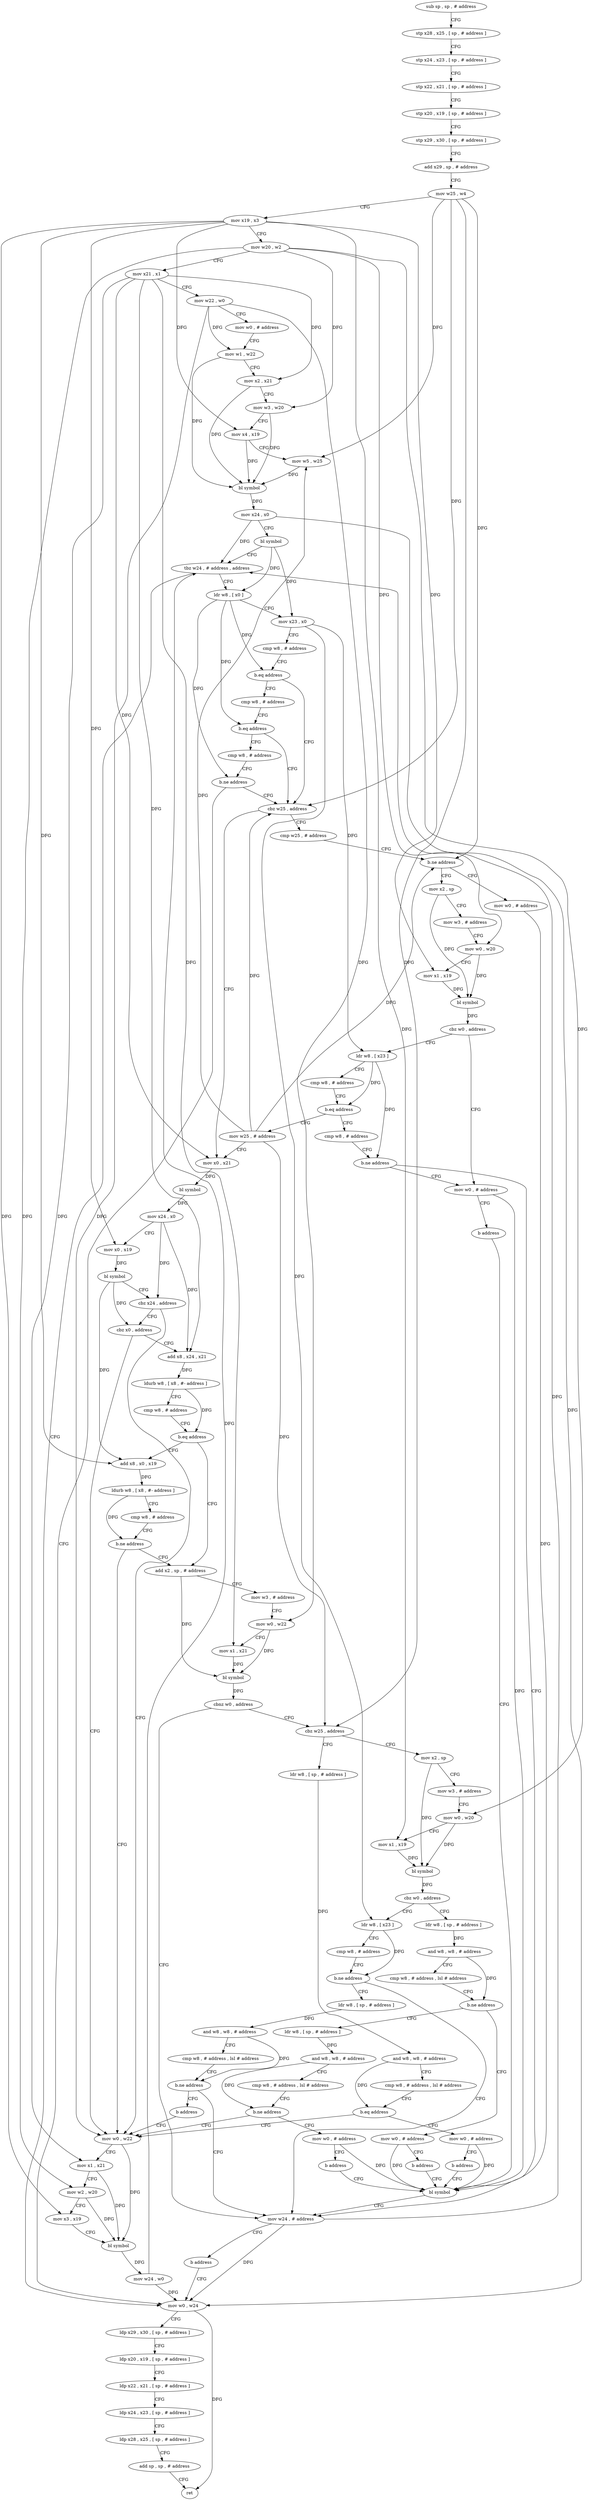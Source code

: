 digraph "func" {
"4251000" [label = "sub sp , sp , # address" ]
"4251004" [label = "stp x28 , x25 , [ sp , # address ]" ]
"4251008" [label = "stp x24 , x23 , [ sp , # address ]" ]
"4251012" [label = "stp x22 , x21 , [ sp , # address ]" ]
"4251016" [label = "stp x20 , x19 , [ sp , # address ]" ]
"4251020" [label = "stp x29 , x30 , [ sp , # address ]" ]
"4251024" [label = "add x29 , sp , # address" ]
"4251028" [label = "mov w25 , w4" ]
"4251032" [label = "mov x19 , x3" ]
"4251036" [label = "mov w20 , w2" ]
"4251040" [label = "mov x21 , x1" ]
"4251044" [label = "mov w22 , w0" ]
"4251048" [label = "mov w0 , # address" ]
"4251052" [label = "mov w1 , w22" ]
"4251056" [label = "mov x2 , x21" ]
"4251060" [label = "mov w3 , w20" ]
"4251064" [label = "mov x4 , x19" ]
"4251068" [label = "mov w5 , w25" ]
"4251072" [label = "bl symbol" ]
"4251076" [label = "mov x24 , x0" ]
"4251080" [label = "bl symbol" ]
"4251084" [label = "tbz w24 , # address , address" ]
"4251428" [label = "mov w0 , w24" ]
"4251088" [label = "ldr w8 , [ x0 ]" ]
"4251432" [label = "ldp x29 , x30 , [ sp , # address ]" ]
"4251436" [label = "ldp x20 , x19 , [ sp , # address ]" ]
"4251440" [label = "ldp x22 , x21 , [ sp , # address ]" ]
"4251444" [label = "ldp x24 , x23 , [ sp , # address ]" ]
"4251448" [label = "ldp x28 , x25 , [ sp , # address ]" ]
"4251452" [label = "add sp , sp , # address" ]
"4251456" [label = "ret" ]
"4251092" [label = "mov x23 , x0" ]
"4251096" [label = "cmp w8 , # address" ]
"4251100" [label = "b.eq address" ]
"4251120" [label = "cbz w25 , address" ]
"4251104" [label = "cmp w8 , # address" ]
"4251204" [label = "mov x0 , x21" ]
"4251124" [label = "cmp w25 , # address" ]
"4251108" [label = "b.eq address" ]
"4251112" [label = "cmp w8 , # address" ]
"4251208" [label = "bl symbol" ]
"4251212" [label = "mov x24 , x0" ]
"4251216" [label = "mov x0 , x19" ]
"4251220" [label = "bl symbol" ]
"4251224" [label = "cbz x24 , address" ]
"4251404" [label = "mov w0 , w22" ]
"4251228" [label = "cbz x0 , address" ]
"4251128" [label = "b.ne address" ]
"4251184" [label = "mov w0 , # address" ]
"4251132" [label = "mov x2 , sp" ]
"4251116" [label = "b.ne address" ]
"4251408" [label = "mov x1 , x21" ]
"4251412" [label = "mov w2 , w20" ]
"4251416" [label = "mov x3 , x19" ]
"4251420" [label = "bl symbol" ]
"4251424" [label = "mov w24 , w0" ]
"4251232" [label = "add x8 , x24 , x21" ]
"4251188" [label = "bl symbol" ]
"4251136" [label = "mov w3 , # address" ]
"4251140" [label = "mov w0 , w20" ]
"4251144" [label = "mov x1 , x19" ]
"4251148" [label = "bl symbol" ]
"4251152" [label = "cbz w0 , address" ]
"4251176" [label = "mov w0 , # address" ]
"4251156" [label = "ldr w8 , [ x23 ]" ]
"4251236" [label = "ldurb w8 , [ x8 , #- address ]" ]
"4251240" [label = "cmp w8 , # address" ]
"4251244" [label = "b.eq address" ]
"4251264" [label = "add x2 , sp , # address" ]
"4251248" [label = "add x8 , x0 , x19" ]
"4251180" [label = "b address" ]
"4251160" [label = "cmp w8 , # address" ]
"4251164" [label = "b.eq address" ]
"4251200" [label = "mov w25 , # address" ]
"4251168" [label = "cmp w8 , # address" ]
"4251268" [label = "mov w3 , # address" ]
"4251272" [label = "mov w0 , w22" ]
"4251276" [label = "mov x1 , x21" ]
"4251280" [label = "bl symbol" ]
"4251284" [label = "cbnz w0 , address" ]
"4251192" [label = "mov w24 , # address" ]
"4251288" [label = "cbz w25 , address" ]
"4251252" [label = "ldurb w8 , [ x8 , #- address ]" ]
"4251256" [label = "cmp w8 , # address" ]
"4251260" [label = "b.ne address" ]
"4251172" [label = "b.ne address" ]
"4251196" [label = "b address" ]
"4251316" [label = "mov x2 , sp" ]
"4251292" [label = "ldr w8 , [ sp , # address ]" ]
"4251320" [label = "mov w3 , # address" ]
"4251324" [label = "mov w0 , w20" ]
"4251328" [label = "mov x1 , x19" ]
"4251332" [label = "bl symbol" ]
"4251336" [label = "cbz w0 , address" ]
"4251372" [label = "ldr w8 , [ sp , # address ]" ]
"4251340" [label = "ldr w8 , [ x23 ]" ]
"4251296" [label = "and w8 , w8 , # address" ]
"4251300" [label = "cmp w8 , # address , lsl # address" ]
"4251304" [label = "b.eq address" ]
"4251308" [label = "mov w0 , # address" ]
"4251376" [label = "and w8 , w8 , # address" ]
"4251380" [label = "cmp w8 , # address , lsl # address" ]
"4251384" [label = "b.ne address" ]
"4251460" [label = "mov w0 , # address" ]
"4251388" [label = "ldr w8 , [ sp , # address ]" ]
"4251344" [label = "cmp w8 , # address" ]
"4251348" [label = "b.ne address" ]
"4251352" [label = "ldr w8 , [ sp , # address ]" ]
"4251312" [label = "b address" ]
"4251464" [label = "b address" ]
"4251392" [label = "and w8 , w8 , # address" ]
"4251396" [label = "cmp w8 , # address , lsl # address" ]
"4251400" [label = "b.ne address" ]
"4251468" [label = "mov w0 , # address" ]
"4251356" [label = "and w8 , w8 , # address" ]
"4251360" [label = "cmp w8 , # address , lsl # address" ]
"4251364" [label = "b.ne address" ]
"4251368" [label = "b address" ]
"4251472" [label = "b address" ]
"4251000" -> "4251004" [ label = "CFG" ]
"4251004" -> "4251008" [ label = "CFG" ]
"4251008" -> "4251012" [ label = "CFG" ]
"4251012" -> "4251016" [ label = "CFG" ]
"4251016" -> "4251020" [ label = "CFG" ]
"4251020" -> "4251024" [ label = "CFG" ]
"4251024" -> "4251028" [ label = "CFG" ]
"4251028" -> "4251032" [ label = "CFG" ]
"4251028" -> "4251068" [ label = "DFG" ]
"4251028" -> "4251120" [ label = "DFG" ]
"4251028" -> "4251128" [ label = "DFG" ]
"4251028" -> "4251288" [ label = "DFG" ]
"4251032" -> "4251036" [ label = "CFG" ]
"4251032" -> "4251064" [ label = "DFG" ]
"4251032" -> "4251216" [ label = "DFG" ]
"4251032" -> "4251416" [ label = "DFG" ]
"4251032" -> "4251144" [ label = "DFG" ]
"4251032" -> "4251248" [ label = "DFG" ]
"4251032" -> "4251328" [ label = "DFG" ]
"4251036" -> "4251040" [ label = "CFG" ]
"4251036" -> "4251060" [ label = "DFG" ]
"4251036" -> "4251412" [ label = "DFG" ]
"4251036" -> "4251140" [ label = "DFG" ]
"4251036" -> "4251324" [ label = "DFG" ]
"4251040" -> "4251044" [ label = "CFG" ]
"4251040" -> "4251056" [ label = "DFG" ]
"4251040" -> "4251204" [ label = "DFG" ]
"4251040" -> "4251408" [ label = "DFG" ]
"4251040" -> "4251232" [ label = "DFG" ]
"4251040" -> "4251276" [ label = "DFG" ]
"4251044" -> "4251048" [ label = "CFG" ]
"4251044" -> "4251052" [ label = "DFG" ]
"4251044" -> "4251404" [ label = "DFG" ]
"4251044" -> "4251272" [ label = "DFG" ]
"4251048" -> "4251052" [ label = "CFG" ]
"4251052" -> "4251056" [ label = "CFG" ]
"4251052" -> "4251072" [ label = "DFG" ]
"4251056" -> "4251060" [ label = "CFG" ]
"4251056" -> "4251072" [ label = "DFG" ]
"4251060" -> "4251064" [ label = "CFG" ]
"4251060" -> "4251072" [ label = "DFG" ]
"4251064" -> "4251068" [ label = "CFG" ]
"4251064" -> "4251072" [ label = "DFG" ]
"4251068" -> "4251072" [ label = "DFG" ]
"4251072" -> "4251076" [ label = "DFG" ]
"4251076" -> "4251080" [ label = "CFG" ]
"4251076" -> "4251084" [ label = "DFG" ]
"4251076" -> "4251428" [ label = "DFG" ]
"4251080" -> "4251084" [ label = "CFG" ]
"4251080" -> "4251088" [ label = "DFG" ]
"4251080" -> "4251092" [ label = "DFG" ]
"4251084" -> "4251428" [ label = "CFG" ]
"4251084" -> "4251088" [ label = "CFG" ]
"4251428" -> "4251432" [ label = "CFG" ]
"4251428" -> "4251456" [ label = "DFG" ]
"4251088" -> "4251092" [ label = "CFG" ]
"4251088" -> "4251100" [ label = "DFG" ]
"4251088" -> "4251108" [ label = "DFG" ]
"4251088" -> "4251116" [ label = "DFG" ]
"4251432" -> "4251436" [ label = "CFG" ]
"4251436" -> "4251440" [ label = "CFG" ]
"4251440" -> "4251444" [ label = "CFG" ]
"4251444" -> "4251448" [ label = "CFG" ]
"4251448" -> "4251452" [ label = "CFG" ]
"4251452" -> "4251456" [ label = "CFG" ]
"4251092" -> "4251096" [ label = "CFG" ]
"4251092" -> "4251156" [ label = "DFG" ]
"4251092" -> "4251340" [ label = "DFG" ]
"4251096" -> "4251100" [ label = "CFG" ]
"4251100" -> "4251120" [ label = "CFG" ]
"4251100" -> "4251104" [ label = "CFG" ]
"4251120" -> "4251204" [ label = "CFG" ]
"4251120" -> "4251124" [ label = "CFG" ]
"4251104" -> "4251108" [ label = "CFG" ]
"4251204" -> "4251208" [ label = "DFG" ]
"4251124" -> "4251128" [ label = "CFG" ]
"4251108" -> "4251120" [ label = "CFG" ]
"4251108" -> "4251112" [ label = "CFG" ]
"4251112" -> "4251116" [ label = "CFG" ]
"4251208" -> "4251212" [ label = "DFG" ]
"4251212" -> "4251216" [ label = "CFG" ]
"4251212" -> "4251224" [ label = "DFG" ]
"4251212" -> "4251232" [ label = "DFG" ]
"4251216" -> "4251220" [ label = "DFG" ]
"4251220" -> "4251224" [ label = "CFG" ]
"4251220" -> "4251228" [ label = "DFG" ]
"4251220" -> "4251248" [ label = "DFG" ]
"4251224" -> "4251404" [ label = "CFG" ]
"4251224" -> "4251228" [ label = "CFG" ]
"4251404" -> "4251408" [ label = "CFG" ]
"4251404" -> "4251420" [ label = "DFG" ]
"4251228" -> "4251404" [ label = "CFG" ]
"4251228" -> "4251232" [ label = "CFG" ]
"4251128" -> "4251184" [ label = "CFG" ]
"4251128" -> "4251132" [ label = "CFG" ]
"4251184" -> "4251188" [ label = "DFG" ]
"4251132" -> "4251136" [ label = "CFG" ]
"4251132" -> "4251148" [ label = "DFG" ]
"4251116" -> "4251428" [ label = "CFG" ]
"4251116" -> "4251120" [ label = "CFG" ]
"4251408" -> "4251412" [ label = "CFG" ]
"4251408" -> "4251420" [ label = "DFG" ]
"4251412" -> "4251416" [ label = "CFG" ]
"4251412" -> "4251420" [ label = "DFG" ]
"4251416" -> "4251420" [ label = "CFG" ]
"4251420" -> "4251424" [ label = "DFG" ]
"4251424" -> "4251428" [ label = "DFG" ]
"4251424" -> "4251084" [ label = "DFG" ]
"4251232" -> "4251236" [ label = "DFG" ]
"4251188" -> "4251192" [ label = "CFG" ]
"4251136" -> "4251140" [ label = "CFG" ]
"4251140" -> "4251144" [ label = "CFG" ]
"4251140" -> "4251148" [ label = "DFG" ]
"4251144" -> "4251148" [ label = "DFG" ]
"4251148" -> "4251152" [ label = "DFG" ]
"4251152" -> "4251176" [ label = "CFG" ]
"4251152" -> "4251156" [ label = "CFG" ]
"4251176" -> "4251180" [ label = "CFG" ]
"4251176" -> "4251188" [ label = "DFG" ]
"4251156" -> "4251160" [ label = "CFG" ]
"4251156" -> "4251164" [ label = "DFG" ]
"4251156" -> "4251172" [ label = "DFG" ]
"4251236" -> "4251240" [ label = "CFG" ]
"4251236" -> "4251244" [ label = "DFG" ]
"4251240" -> "4251244" [ label = "CFG" ]
"4251244" -> "4251264" [ label = "CFG" ]
"4251244" -> "4251248" [ label = "CFG" ]
"4251264" -> "4251268" [ label = "CFG" ]
"4251264" -> "4251280" [ label = "DFG" ]
"4251248" -> "4251252" [ label = "DFG" ]
"4251180" -> "4251188" [ label = "CFG" ]
"4251160" -> "4251164" [ label = "CFG" ]
"4251164" -> "4251200" [ label = "CFG" ]
"4251164" -> "4251168" [ label = "CFG" ]
"4251200" -> "4251204" [ label = "CFG" ]
"4251200" -> "4251068" [ label = "DFG" ]
"4251200" -> "4251120" [ label = "DFG" ]
"4251200" -> "4251128" [ label = "DFG" ]
"4251200" -> "4251288" [ label = "DFG" ]
"4251168" -> "4251172" [ label = "CFG" ]
"4251268" -> "4251272" [ label = "CFG" ]
"4251272" -> "4251276" [ label = "CFG" ]
"4251272" -> "4251280" [ label = "DFG" ]
"4251276" -> "4251280" [ label = "DFG" ]
"4251280" -> "4251284" [ label = "DFG" ]
"4251284" -> "4251192" [ label = "CFG" ]
"4251284" -> "4251288" [ label = "CFG" ]
"4251192" -> "4251196" [ label = "CFG" ]
"4251192" -> "4251084" [ label = "DFG" ]
"4251192" -> "4251428" [ label = "DFG" ]
"4251288" -> "4251316" [ label = "CFG" ]
"4251288" -> "4251292" [ label = "CFG" ]
"4251252" -> "4251256" [ label = "CFG" ]
"4251252" -> "4251260" [ label = "DFG" ]
"4251256" -> "4251260" [ label = "CFG" ]
"4251260" -> "4251404" [ label = "CFG" ]
"4251260" -> "4251264" [ label = "CFG" ]
"4251172" -> "4251192" [ label = "CFG" ]
"4251172" -> "4251176" [ label = "CFG" ]
"4251196" -> "4251428" [ label = "CFG" ]
"4251316" -> "4251320" [ label = "CFG" ]
"4251316" -> "4251332" [ label = "DFG" ]
"4251292" -> "4251296" [ label = "DFG" ]
"4251320" -> "4251324" [ label = "CFG" ]
"4251324" -> "4251328" [ label = "CFG" ]
"4251324" -> "4251332" [ label = "DFG" ]
"4251328" -> "4251332" [ label = "DFG" ]
"4251332" -> "4251336" [ label = "DFG" ]
"4251336" -> "4251372" [ label = "CFG" ]
"4251336" -> "4251340" [ label = "CFG" ]
"4251372" -> "4251376" [ label = "DFG" ]
"4251340" -> "4251344" [ label = "CFG" ]
"4251340" -> "4251348" [ label = "DFG" ]
"4251296" -> "4251300" [ label = "CFG" ]
"4251296" -> "4251304" [ label = "DFG" ]
"4251300" -> "4251304" [ label = "CFG" ]
"4251304" -> "4251404" [ label = "CFG" ]
"4251304" -> "4251308" [ label = "CFG" ]
"4251308" -> "4251312" [ label = "CFG" ]
"4251308" -> "4251188" [ label = "DFG" ]
"4251376" -> "4251380" [ label = "CFG" ]
"4251376" -> "4251384" [ label = "DFG" ]
"4251380" -> "4251384" [ label = "CFG" ]
"4251384" -> "4251460" [ label = "CFG" ]
"4251384" -> "4251388" [ label = "CFG" ]
"4251460" -> "4251464" [ label = "CFG" ]
"4251460" -> "4251188" [ label = "DFG" ]
"4251388" -> "4251392" [ label = "DFG" ]
"4251344" -> "4251348" [ label = "CFG" ]
"4251348" -> "4251192" [ label = "CFG" ]
"4251348" -> "4251352" [ label = "CFG" ]
"4251352" -> "4251356" [ label = "DFG" ]
"4251312" -> "4251188" [ label = "CFG" ]
"4251464" -> "4251188" [ label = "CFG" ]
"4251392" -> "4251396" [ label = "CFG" ]
"4251392" -> "4251400" [ label = "DFG" ]
"4251396" -> "4251400" [ label = "CFG" ]
"4251400" -> "4251468" [ label = "CFG" ]
"4251400" -> "4251404" [ label = "CFG" ]
"4251468" -> "4251472" [ label = "CFG" ]
"4251468" -> "4251188" [ label = "DFG" ]
"4251356" -> "4251360" [ label = "CFG" ]
"4251356" -> "4251364" [ label = "DFG" ]
"4251360" -> "4251364" [ label = "CFG" ]
"4251364" -> "4251192" [ label = "CFG" ]
"4251364" -> "4251368" [ label = "CFG" ]
"4251368" -> "4251404" [ label = "CFG" ]
"4251472" -> "4251188" [ label = "CFG" ]
}

